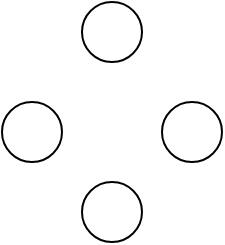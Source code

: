 <mxfile version="20.0.1" type="github">
  <diagram id="4WwHdesvsPSQsHbFwZGf" name="Page-1">
    <mxGraphModel dx="1422" dy="754" grid="1" gridSize="10" guides="1" tooltips="1" connect="1" arrows="1" fold="1" page="1" pageScale="1" pageWidth="827" pageHeight="1169" math="0" shadow="0">
      <root>
        <mxCell id="0" />
        <mxCell id="1" parent="0" />
        <mxCell id="fW4uVyUY1-7C0epnYAdR-1" value="" style="ellipse;whiteSpace=wrap;html=1;aspect=fixed;" vertex="1" parent="1">
          <mxGeometry x="130" y="100" width="30" height="30" as="geometry" />
        </mxCell>
        <mxCell id="fW4uVyUY1-7C0epnYAdR-2" value="" style="ellipse;whiteSpace=wrap;html=1;aspect=fixed;" vertex="1" parent="1">
          <mxGeometry x="90" y="150" width="30" height="30" as="geometry" />
        </mxCell>
        <mxCell id="fW4uVyUY1-7C0epnYAdR-3" value="" style="ellipse;whiteSpace=wrap;html=1;aspect=fixed;" vertex="1" parent="1">
          <mxGeometry x="130" y="190" width="30" height="30" as="geometry" />
        </mxCell>
        <mxCell id="fW4uVyUY1-7C0epnYAdR-4" value="" style="ellipse;whiteSpace=wrap;html=1;aspect=fixed;" vertex="1" parent="1">
          <mxGeometry x="170" y="150" width="30" height="30" as="geometry" />
        </mxCell>
      </root>
    </mxGraphModel>
  </diagram>
</mxfile>
